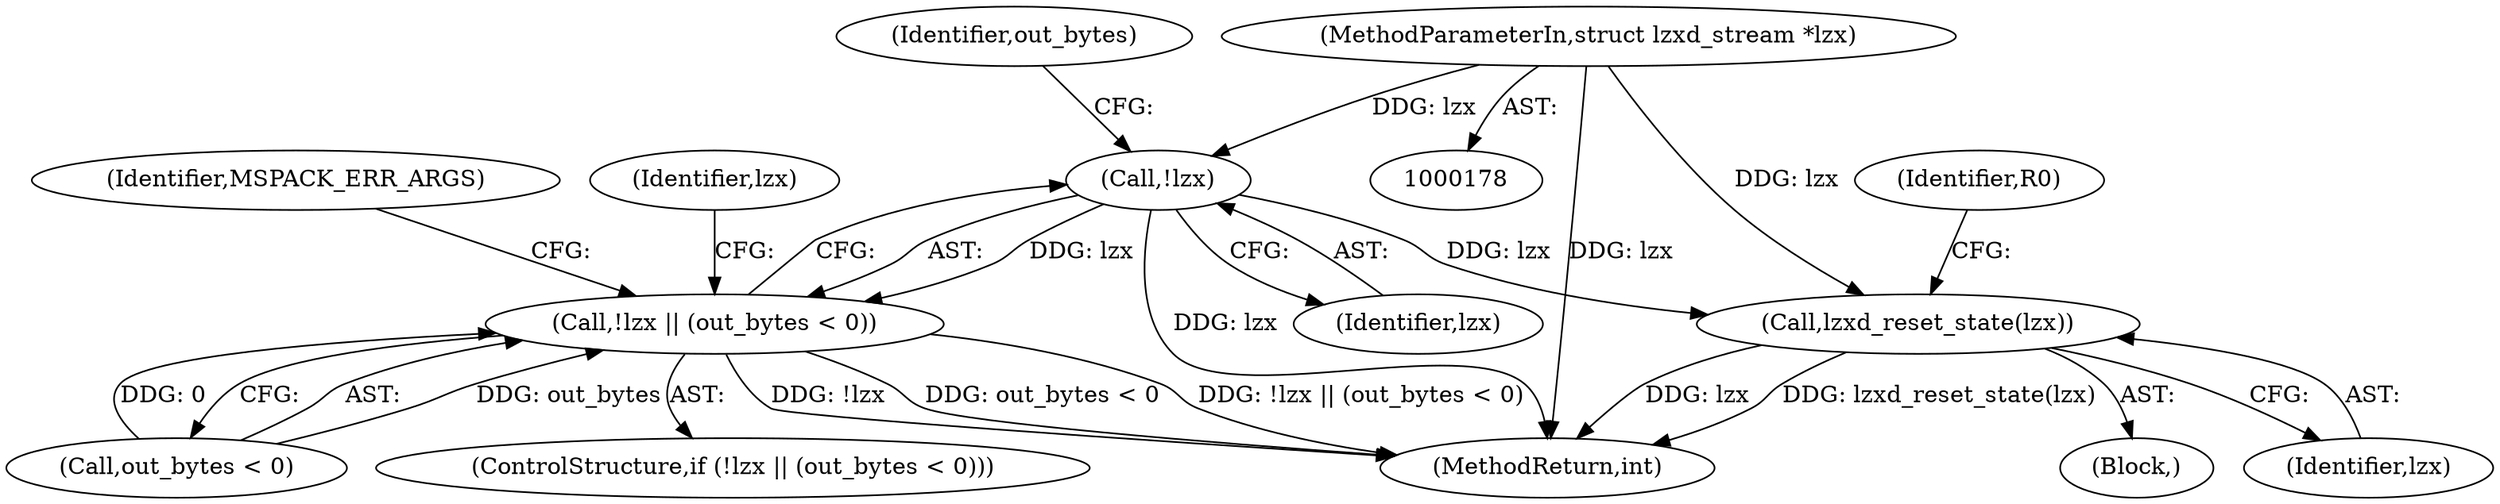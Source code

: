 digraph "0_libmspack_18b6a2cc0b87536015bedd4f7763e6b02d5aa4f3@pointer" {
"1000216" [label="(Call,!lzx)"];
"1000179" [label="(MethodParameterIn,struct lzxd_stream *lzx)"];
"1000215" [label="(Call,!lzx || (out_bytes < 0))"];
"1000363" [label="(Call,lzxd_reset_state(lzx))"];
"1000215" [label="(Call,!lzx || (out_bytes < 0))"];
"1000222" [label="(Identifier,MSPACK_ERR_ARGS)"];
"1000179" [label="(MethodParameterIn,struct lzxd_stream *lzx)"];
"1000217" [label="(Identifier,lzx)"];
"1000225" [label="(Identifier,lzx)"];
"1000218" [label="(Call,out_bytes < 0)"];
"1000214" [label="(ControlStructure,if (!lzx || (out_bytes < 0)))"];
"1000219" [label="(Identifier,out_bytes)"];
"1000351" [label="(Block,)"];
"1000363" [label="(Call,lzxd_reset_state(lzx))"];
"1000216" [label="(Call,!lzx)"];
"1001883" [label="(MethodReturn,int)"];
"1000366" [label="(Identifier,R0)"];
"1000364" [label="(Identifier,lzx)"];
"1000216" -> "1000215"  [label="AST: "];
"1000216" -> "1000217"  [label="CFG: "];
"1000217" -> "1000216"  [label="AST: "];
"1000219" -> "1000216"  [label="CFG: "];
"1000215" -> "1000216"  [label="CFG: "];
"1000216" -> "1001883"  [label="DDG: lzx"];
"1000216" -> "1000215"  [label="DDG: lzx"];
"1000179" -> "1000216"  [label="DDG: lzx"];
"1000216" -> "1000363"  [label="DDG: lzx"];
"1000179" -> "1000178"  [label="AST: "];
"1000179" -> "1001883"  [label="DDG: lzx"];
"1000179" -> "1000363"  [label="DDG: lzx"];
"1000215" -> "1000214"  [label="AST: "];
"1000215" -> "1000218"  [label="CFG: "];
"1000218" -> "1000215"  [label="AST: "];
"1000222" -> "1000215"  [label="CFG: "];
"1000225" -> "1000215"  [label="CFG: "];
"1000215" -> "1001883"  [label="DDG: !lzx"];
"1000215" -> "1001883"  [label="DDG: out_bytes < 0"];
"1000215" -> "1001883"  [label="DDG: !lzx || (out_bytes < 0)"];
"1000218" -> "1000215"  [label="DDG: out_bytes"];
"1000218" -> "1000215"  [label="DDG: 0"];
"1000363" -> "1000351"  [label="AST: "];
"1000363" -> "1000364"  [label="CFG: "];
"1000364" -> "1000363"  [label="AST: "];
"1000366" -> "1000363"  [label="CFG: "];
"1000363" -> "1001883"  [label="DDG: lzx"];
"1000363" -> "1001883"  [label="DDG: lzxd_reset_state(lzx)"];
}
